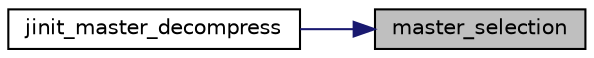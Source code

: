 digraph "master_selection"
{
 // LATEX_PDF_SIZE
  bgcolor="transparent";
  edge [fontname="Helvetica",fontsize="10",labelfontname="Helvetica",labelfontsize="10"];
  node [fontname="Helvetica",fontsize="10",shape=record];
  rankdir="RL";
  Node307 [label="master_selection",height=0.2,width=0.4,color="black", fillcolor="grey75", style="filled", fontcolor="black",tooltip=" "];
  Node307 -> Node308 [dir="back",color="midnightblue",fontsize="10",style="solid",fontname="Helvetica"];
  Node308 [label="jinit_master_decompress",height=0.2,width=0.4,color="black",URL="$jdmaster_8c.html#a103160e5ec5fd80c654e74f633b14818",tooltip=" "];
}
